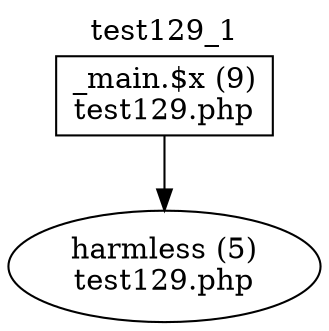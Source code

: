 digraph cfg {
  label="test129_1";
  labelloc=t;
  n1 [shape=box, label="_main.$x (9)\ntest129.php"];
  n2 [shape=ellipse, label="harmless (5)\ntest129.php"];
  n1 -> n2;
}
